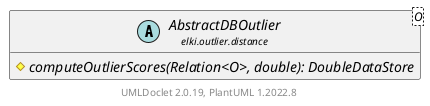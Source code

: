 @startuml
    remove .*\.(Instance|Par|Parameterizer|Factory)$
    set namespaceSeparator none
    hide empty fields
    hide empty methods

    abstract class "<size:14>AbstractDBOutlier.Par\n<size:10>elki.outlier.distance" as elki.outlier.distance.AbstractDBOutlier.Par<O> [[AbstractDBOutlier.Par.html]] {
        {static} +D_ID: OptionID
        #d: double
        #distance: Distance<? super O>
        +configure(Parameterization): void
    }

    interface "<size:14>Parameterizer\n<size:10>elki.utilities.optionhandling" as elki.utilities.optionhandling.Parameterizer [[../../utilities/optionhandling/Parameterizer.html]] {
        {abstract} +make(): Object
    }
    abstract class "<size:14>AbstractDBOutlier\n<size:10>elki.outlier.distance" as elki.outlier.distance.AbstractDBOutlier<O> [[AbstractDBOutlier.html]] {
        {abstract} #computeOutlierScores(Relation<O>, double): DoubleDataStore
    }

    elki.utilities.optionhandling.Parameterizer <|.. elki.outlier.distance.AbstractDBOutlier.Par
    elki.outlier.distance.AbstractDBOutlier +-- elki.outlier.distance.AbstractDBOutlier.Par

    center footer UMLDoclet 2.0.19, PlantUML 1.2022.8
@enduml
